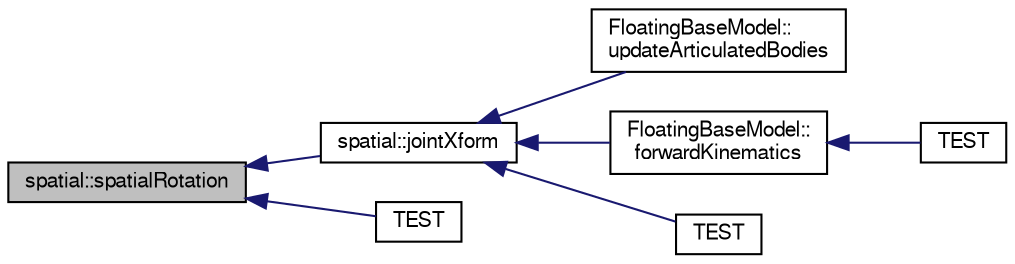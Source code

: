 digraph "spatial::spatialRotation"
{
  edge [fontname="FreeSans",fontsize="10",labelfontname="FreeSans",labelfontsize="10"];
  node [fontname="FreeSans",fontsize="10",shape=record];
  rankdir="LR";
  Node1 [label="spatial::spatialRotation",height=0.2,width=0.4,color="black", fillcolor="grey75", style="filled", fontcolor="black"];
  Node1 -> Node2 [dir="back",color="midnightblue",fontsize="10",style="solid",fontname="FreeSans"];
  Node2 [label="spatial::jointXform",height=0.2,width=0.4,color="black", fillcolor="white", style="filled",URL="$de/d1a/namespacespatial.html#a6440807f3b1854b1708f49048331811a"];
  Node2 -> Node3 [dir="back",color="midnightblue",fontsize="10",style="solid",fontname="FreeSans"];
  Node3 [label="FloatingBaseModel::\lupdateArticulatedBodies",height=0.2,width=0.4,color="black", fillcolor="white", style="filled",URL="$d6/db1/class_floating_base_model.html#aad1c033e1d94d42ee028accaf6a48b1e"];
  Node2 -> Node4 [dir="back",color="midnightblue",fontsize="10",style="solid",fontname="FreeSans"];
  Node4 [label="FloatingBaseModel::\lforwardKinematics",height=0.2,width=0.4,color="black", fillcolor="white", style="filled",URL="$d6/db1/class_floating_base_model.html#a4c4c27d3bc26c3ad1a3306d16b57f085"];
  Node4 -> Node5 [dir="back",color="midnightblue",fontsize="10",style="solid",fontname="FreeSans"];
  Node5 [label="TEST",height=0.2,width=0.4,color="black", fillcolor="white", style="filled",URL="$d4/dc6/test__cheetah3__model_8cpp.html#ae0a791e1383a7227ea33c31f94bca12d"];
  Node2 -> Node6 [dir="back",color="midnightblue",fontsize="10",style="solid",fontname="FreeSans"];
  Node6 [label="TEST",height=0.2,width=0.4,color="black", fillcolor="white", style="filled",URL="$d3/dc1/test__spatial_8cpp.html#af8aab3878bce7ae92c3a4f8a72a7ac0b"];
  Node1 -> Node7 [dir="back",color="midnightblue",fontsize="10",style="solid",fontname="FreeSans"];
  Node7 [label="TEST",height=0.2,width=0.4,color="black", fillcolor="white", style="filled",URL="$d3/dc1/test__spatial_8cpp.html#af1aa40131d8b910903a4fcc89fa4166a"];
}
